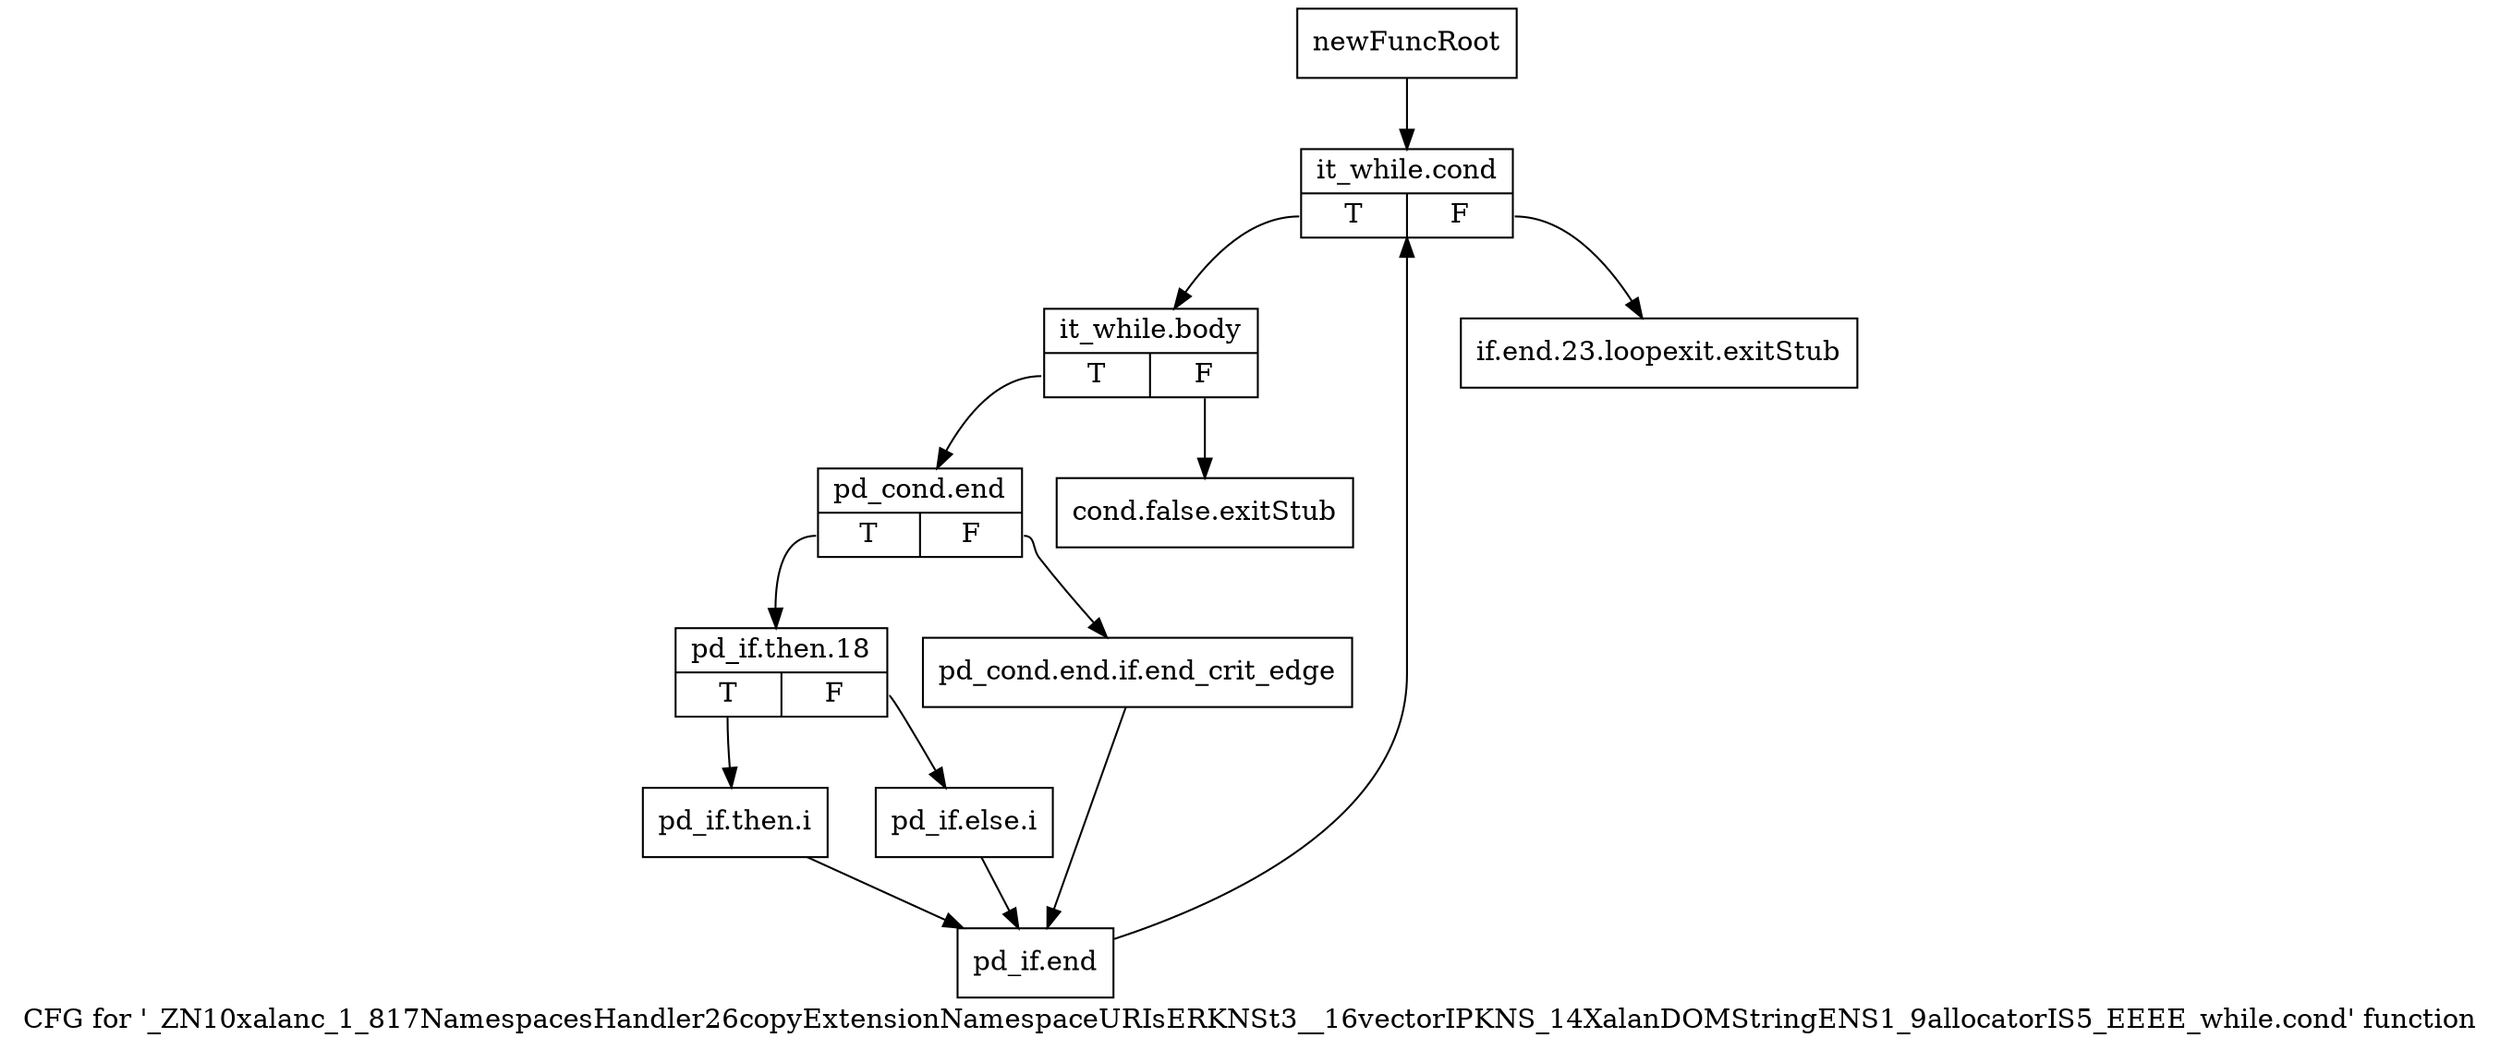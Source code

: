 digraph "CFG for '_ZN10xalanc_1_817NamespacesHandler26copyExtensionNamespaceURIsERKNSt3__16vectorIPKNS_14XalanDOMStringENS1_9allocatorIS5_EEEE_while.cond' function" {
	label="CFG for '_ZN10xalanc_1_817NamespacesHandler26copyExtensionNamespaceURIsERKNSt3__16vectorIPKNS_14XalanDOMStringENS1_9allocatorIS5_EEEE_while.cond' function";

	Node0x9f55aa0 [shape=record,label="{newFuncRoot}"];
	Node0x9f55aa0 -> Node0x9f55b90;
	Node0x9f55af0 [shape=record,label="{if.end.23.loopexit.exitStub}"];
	Node0x9f55b40 [shape=record,label="{cond.false.exitStub}"];
	Node0x9f55b90 [shape=record,label="{it_while.cond|{<s0>T|<s1>F}}"];
	Node0x9f55b90:s0 -> Node0x9f55be0;
	Node0x9f55b90:s1 -> Node0x9f55af0;
	Node0x9f55be0 [shape=record,label="{it_while.body|{<s0>T|<s1>F}}"];
	Node0x9f55be0:s0 -> Node0x9f55c30;
	Node0x9f55be0:s1 -> Node0x9f55b40;
	Node0x9f55c30 [shape=record,label="{pd_cond.end|{<s0>T|<s1>F}}"];
	Node0x9f55c30:s0 -> Node0x9f55cd0;
	Node0x9f55c30:s1 -> Node0x9f55c80;
	Node0x9f55c80 [shape=record,label="{pd_cond.end.if.end_crit_edge}"];
	Node0x9f55c80 -> Node0x9f55dc0;
	Node0x9f55cd0 [shape=record,label="{pd_if.then.18|{<s0>T|<s1>F}}"];
	Node0x9f55cd0:s0 -> Node0x9f55d70;
	Node0x9f55cd0:s1 -> Node0x9f55d20;
	Node0x9f55d20 [shape=record,label="{pd_if.else.i}"];
	Node0x9f55d20 -> Node0x9f55dc0;
	Node0x9f55d70 [shape=record,label="{pd_if.then.i}"];
	Node0x9f55d70 -> Node0x9f55dc0;
	Node0x9f55dc0 [shape=record,label="{pd_if.end}"];
	Node0x9f55dc0 -> Node0x9f55b90;
}
